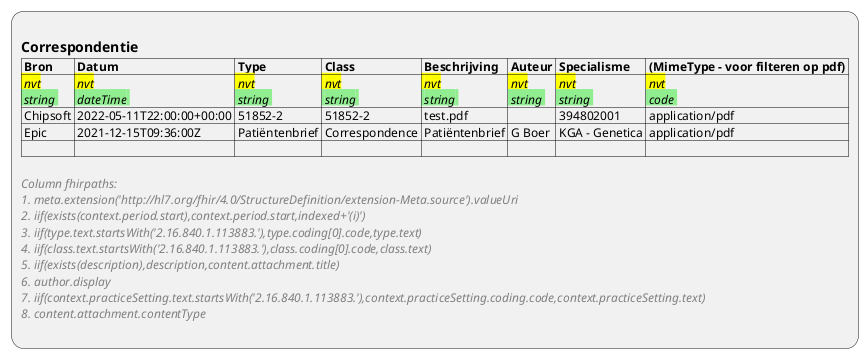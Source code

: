 @startuml ViewDefinition-DocumentReference
:
== Correspondentie
|= Bron |= Datum |= Type |= Class |= Beschrijving |= Auteur |= Specialisme |= (MimeType - voor filteren op pdf) |
|<back:yellow> //nvt//\n<back:lightgreen> //string// |<back:yellow> //nvt//\n<back:lightgreen> //dateTime// |<back:yellow> //nvt//\n<back:lightgreen> //string// |<back:yellow> //nvt//\n<back:lightgreen> //string// |<back:yellow> //nvt//\n<back:lightgreen> //string// |<back:yellow> //nvt//\n<back:lightgreen> //string// |<back:yellow> //nvt//\n<back:lightgreen> //string// |<back:yellow> //nvt//\n<back:lightgreen> //code// |
| Chipsoft | 2022-05-11T22:00:00+00:00 | 51852-2 | 51852-2 | test.pdf |  | 394802001 | application/pdf |
| Epic | 2021-12-15T09:36:00Z | Patiëntenbrief | Correspondence | Patiëntenbrief | G Boer | KGA - Genetica | application/pdf |
| |

<color:gray>//Column fhirpaths://
<color:gray>//1. meta.extension('http:~//hl7.org/fhir/4.0/StructureDefinition/extension-Meta.source').valueUri//
<color:gray>//2. iif(exists(context.period.start),context.period.start,indexed+'(i)')//
<color:gray>//3. iif(type.text.startsWith('2.16.840.1.113883.'),type.coding[0].code,type.text)//
<color:gray>//4. iif(class.text.startsWith('2.16.840.1.113883.'),class.coding[0].code,class.text)//
<color:gray>//5. iif(exists(description),description,content.attachment.title)//
<color:gray>//6. author.display//
<color:gray>//7. iif(context.practiceSetting.text.startsWith('2.16.840.1.113883.'),context.practiceSetting.coding.code,context.practiceSetting.text)//
<color:gray>//8. content.attachment.contentType//
;
@enduml